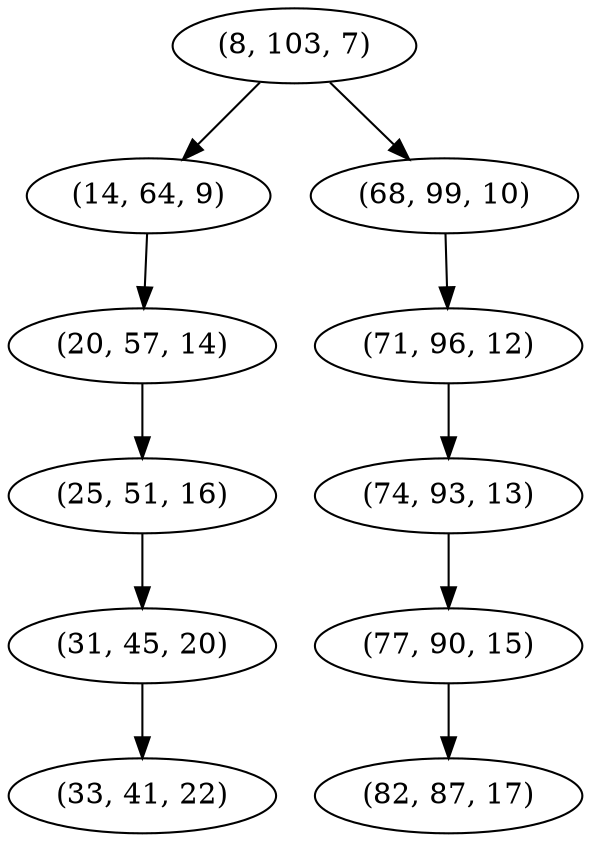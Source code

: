 digraph tree {
    "(8, 103, 7)";
    "(14, 64, 9)";
    "(20, 57, 14)";
    "(25, 51, 16)";
    "(31, 45, 20)";
    "(33, 41, 22)";
    "(68, 99, 10)";
    "(71, 96, 12)";
    "(74, 93, 13)";
    "(77, 90, 15)";
    "(82, 87, 17)";
    "(8, 103, 7)" -> "(14, 64, 9)";
    "(8, 103, 7)" -> "(68, 99, 10)";
    "(14, 64, 9)" -> "(20, 57, 14)";
    "(20, 57, 14)" -> "(25, 51, 16)";
    "(25, 51, 16)" -> "(31, 45, 20)";
    "(31, 45, 20)" -> "(33, 41, 22)";
    "(68, 99, 10)" -> "(71, 96, 12)";
    "(71, 96, 12)" -> "(74, 93, 13)";
    "(74, 93, 13)" -> "(77, 90, 15)";
    "(77, 90, 15)" -> "(82, 87, 17)";
}
